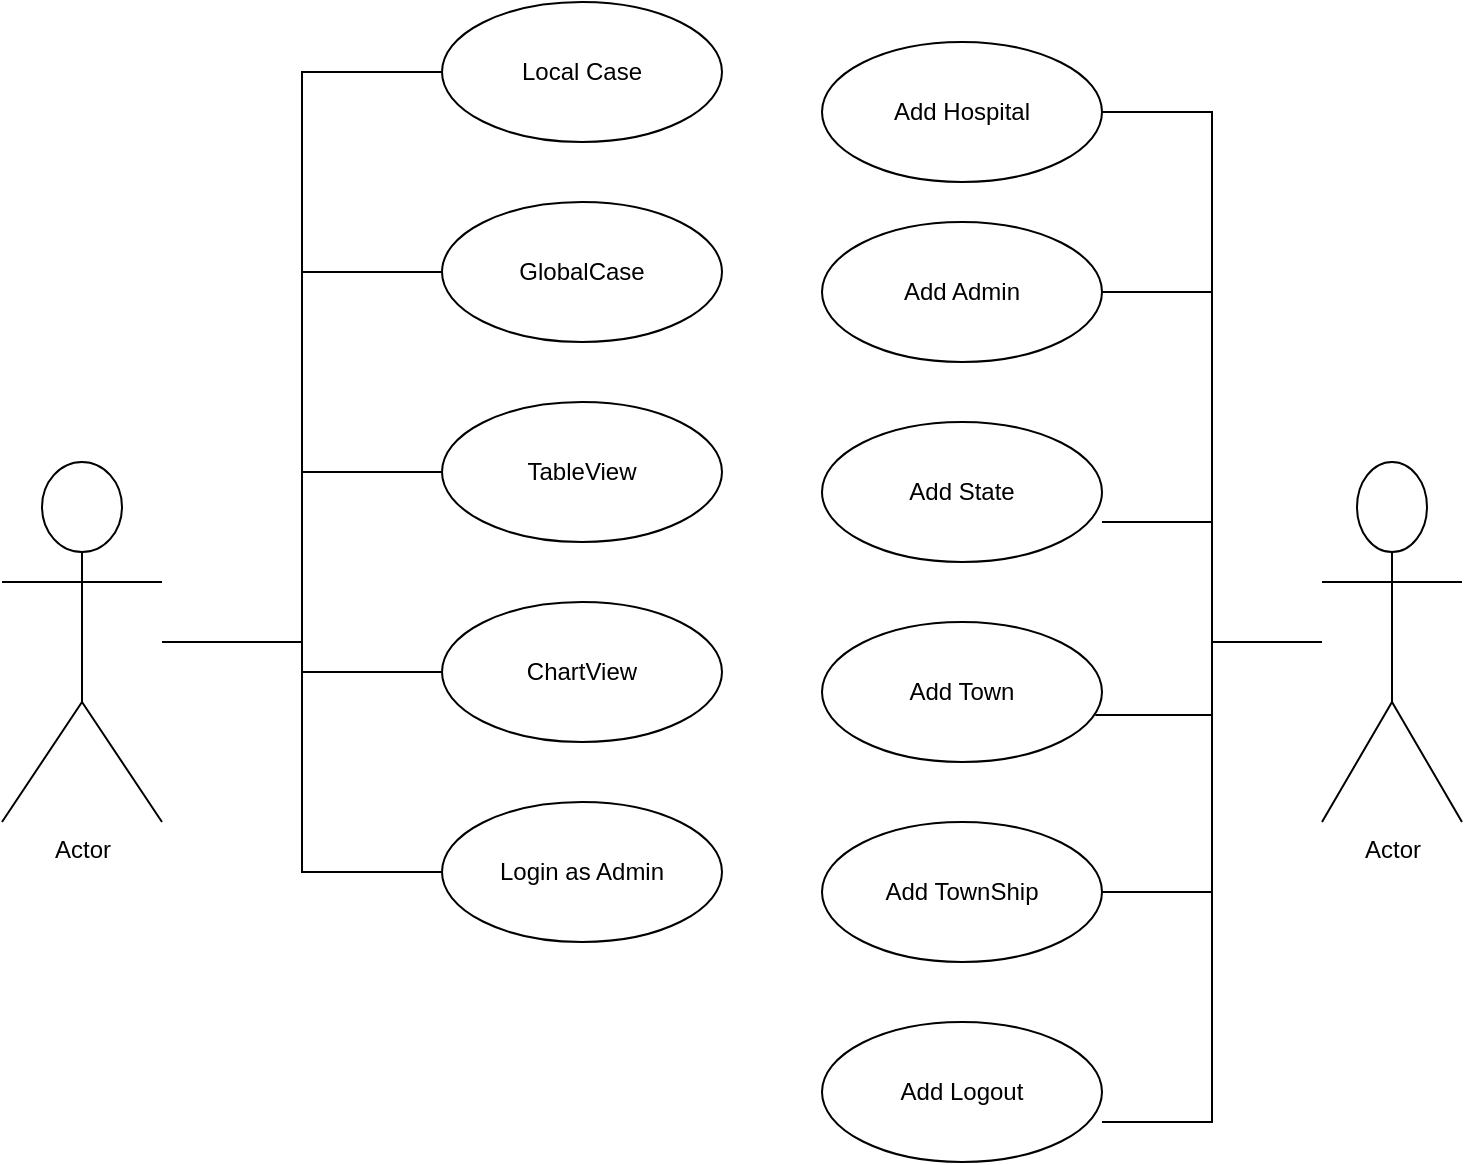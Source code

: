 <mxfile version="13.6.5" type="github">
  <diagram id="wwXl_6YrcjqA7V3bA41w" name="Page-1">
    <mxGraphModel dx="1106" dy="668" grid="1" gridSize="10" guides="1" tooltips="1" connect="1" arrows="1" fold="1" page="1" pageScale="1" pageWidth="850" pageHeight="1100" math="0" shadow="0">
      <root>
        <mxCell id="0" />
        <mxCell id="1" parent="0" />
        <mxCell id="6fThYQZeVxCAYw7YzBTK-12" style="edgeStyle=orthogonalEdgeStyle;rounded=0;orthogonalLoop=1;jettySize=auto;html=1;entryX=0;entryY=0.5;entryDx=0;entryDy=0;endArrow=none;endFill=0;" edge="1" parent="1" source="6fThYQZeVxCAYw7YzBTK-1" target="6fThYQZeVxCAYw7YzBTK-2">
          <mxGeometry relative="1" as="geometry" />
        </mxCell>
        <mxCell id="6fThYQZeVxCAYw7YzBTK-13" style="edgeStyle=orthogonalEdgeStyle;rounded=0;orthogonalLoop=1;jettySize=auto;html=1;endArrow=none;endFill=0;" edge="1" parent="1" source="6fThYQZeVxCAYw7YzBTK-1" target="6fThYQZeVxCAYw7YzBTK-5">
          <mxGeometry relative="1" as="geometry" />
        </mxCell>
        <mxCell id="6fThYQZeVxCAYw7YzBTK-14" style="edgeStyle=orthogonalEdgeStyle;rounded=0;orthogonalLoop=1;jettySize=auto;html=1;entryX=0;entryY=0.5;entryDx=0;entryDy=0;endArrow=none;endFill=0;" edge="1" parent="1" source="6fThYQZeVxCAYw7YzBTK-1" target="6fThYQZeVxCAYw7YzBTK-4">
          <mxGeometry relative="1" as="geometry" />
        </mxCell>
        <mxCell id="6fThYQZeVxCAYw7YzBTK-15" style="edgeStyle=orthogonalEdgeStyle;rounded=0;orthogonalLoop=1;jettySize=auto;html=1;entryX=0;entryY=0.5;entryDx=0;entryDy=0;endArrow=none;endFill=0;" edge="1" parent="1" source="6fThYQZeVxCAYw7YzBTK-1" target="6fThYQZeVxCAYw7YzBTK-3">
          <mxGeometry relative="1" as="geometry" />
        </mxCell>
        <mxCell id="6fThYQZeVxCAYw7YzBTK-19" style="edgeStyle=orthogonalEdgeStyle;rounded=0;orthogonalLoop=1;jettySize=auto;html=1;entryX=0;entryY=0.5;entryDx=0;entryDy=0;endArrow=none;endFill=0;" edge="1" parent="1" source="6fThYQZeVxCAYw7YzBTK-1" target="6fThYQZeVxCAYw7YzBTK-18">
          <mxGeometry relative="1" as="geometry" />
        </mxCell>
        <mxCell id="6fThYQZeVxCAYw7YzBTK-1" value="Actor" style="shape=umlActor;verticalLabelPosition=bottom;verticalAlign=top;html=1;" vertex="1" parent="1">
          <mxGeometry x="50" y="260" width="80" height="180" as="geometry" />
        </mxCell>
        <mxCell id="6fThYQZeVxCAYw7YzBTK-2" value="Local Case" style="ellipse;whiteSpace=wrap;html=1;" vertex="1" parent="1">
          <mxGeometry x="270" y="30" width="140" height="70" as="geometry" />
        </mxCell>
        <mxCell id="6fThYQZeVxCAYw7YzBTK-3" value="GlobalCase" style="ellipse;whiteSpace=wrap;html=1;" vertex="1" parent="1">
          <mxGeometry x="270" y="130" width="140" height="70" as="geometry" />
        </mxCell>
        <mxCell id="6fThYQZeVxCAYw7YzBTK-4" value="TableView" style="ellipse;whiteSpace=wrap;html=1;" vertex="1" parent="1">
          <mxGeometry x="270" y="230" width="140" height="70" as="geometry" />
        </mxCell>
        <mxCell id="6fThYQZeVxCAYw7YzBTK-5" value="ChartView" style="ellipse;whiteSpace=wrap;html=1;" vertex="1" parent="1">
          <mxGeometry x="270" y="330" width="140" height="70" as="geometry" />
        </mxCell>
        <mxCell id="6fThYQZeVxCAYw7YzBTK-16" value="Add State" style="ellipse;whiteSpace=wrap;html=1;" vertex="1" parent="1">
          <mxGeometry x="460" y="240" width="140" height="70" as="geometry" />
        </mxCell>
        <mxCell id="6fThYQZeVxCAYw7YzBTK-17" value="Add Admin" style="ellipse;whiteSpace=wrap;html=1;" vertex="1" parent="1">
          <mxGeometry x="460" y="140" width="140" height="70" as="geometry" />
        </mxCell>
        <mxCell id="6fThYQZeVxCAYw7YzBTK-18" value="Login as Admin" style="ellipse;whiteSpace=wrap;html=1;" vertex="1" parent="1">
          <mxGeometry x="270" y="430" width="140" height="70" as="geometry" />
        </mxCell>
        <mxCell id="6fThYQZeVxCAYw7YzBTK-20" value="Add Town" style="ellipse;whiteSpace=wrap;html=1;" vertex="1" parent="1">
          <mxGeometry x="460" y="340" width="140" height="70" as="geometry" />
        </mxCell>
        <mxCell id="6fThYQZeVxCAYw7YzBTK-21" value="Add TownShip" style="ellipse;whiteSpace=wrap;html=1;" vertex="1" parent="1">
          <mxGeometry x="460" y="440" width="140" height="70" as="geometry" />
        </mxCell>
        <mxCell id="6fThYQZeVxCAYw7YzBTK-22" value="Add Hospital" style="ellipse;whiteSpace=wrap;html=1;" vertex="1" parent="1">
          <mxGeometry x="460" y="50" width="140" height="70" as="geometry" />
        </mxCell>
        <mxCell id="6fThYQZeVxCAYw7YzBTK-23" value="Add Logout" style="ellipse;whiteSpace=wrap;html=1;" vertex="1" parent="1">
          <mxGeometry x="460" y="540" width="140" height="70" as="geometry" />
        </mxCell>
        <mxCell id="6fThYQZeVxCAYw7YzBTK-25" style="edgeStyle=orthogonalEdgeStyle;rounded=0;orthogonalLoop=1;jettySize=auto;html=1;entryX=1;entryY=0.5;entryDx=0;entryDy=0;endArrow=none;endFill=0;" edge="1" parent="1" source="6fThYQZeVxCAYw7YzBTK-24" target="6fThYQZeVxCAYw7YzBTK-22">
          <mxGeometry relative="1" as="geometry" />
        </mxCell>
        <mxCell id="6fThYQZeVxCAYw7YzBTK-26" style="edgeStyle=orthogonalEdgeStyle;rounded=0;orthogonalLoop=1;jettySize=auto;html=1;entryX=1;entryY=0.5;entryDx=0;entryDy=0;endArrow=none;endFill=0;" edge="1" parent="1" source="6fThYQZeVxCAYw7YzBTK-24" target="6fThYQZeVxCAYw7YzBTK-17">
          <mxGeometry relative="1" as="geometry" />
        </mxCell>
        <mxCell id="6fThYQZeVxCAYw7YzBTK-27" style="edgeStyle=orthogonalEdgeStyle;rounded=0;orthogonalLoop=1;jettySize=auto;html=1;entryX=1;entryY=0.714;entryDx=0;entryDy=0;entryPerimeter=0;endArrow=none;endFill=0;" edge="1" parent="1" source="6fThYQZeVxCAYw7YzBTK-24" target="6fThYQZeVxCAYw7YzBTK-16">
          <mxGeometry relative="1" as="geometry" />
        </mxCell>
        <mxCell id="6fThYQZeVxCAYw7YzBTK-28" style="edgeStyle=orthogonalEdgeStyle;rounded=0;orthogonalLoop=1;jettySize=auto;html=1;entryX=0.976;entryY=0.664;entryDx=0;entryDy=0;entryPerimeter=0;endArrow=none;endFill=0;" edge="1" parent="1" source="6fThYQZeVxCAYw7YzBTK-24" target="6fThYQZeVxCAYw7YzBTK-20">
          <mxGeometry relative="1" as="geometry" />
        </mxCell>
        <mxCell id="6fThYQZeVxCAYw7YzBTK-29" style="edgeStyle=orthogonalEdgeStyle;rounded=0;orthogonalLoop=1;jettySize=auto;html=1;entryX=1;entryY=0.5;entryDx=0;entryDy=0;endArrow=none;endFill=0;" edge="1" parent="1" source="6fThYQZeVxCAYw7YzBTK-24" target="6fThYQZeVxCAYw7YzBTK-21">
          <mxGeometry relative="1" as="geometry" />
        </mxCell>
        <mxCell id="6fThYQZeVxCAYw7YzBTK-30" style="edgeStyle=orthogonalEdgeStyle;rounded=0;orthogonalLoop=1;jettySize=auto;html=1;entryX=1;entryY=0.714;entryDx=0;entryDy=0;entryPerimeter=0;endArrow=none;endFill=0;" edge="1" parent="1" source="6fThYQZeVxCAYw7YzBTK-24" target="6fThYQZeVxCAYw7YzBTK-23">
          <mxGeometry relative="1" as="geometry" />
        </mxCell>
        <mxCell id="6fThYQZeVxCAYw7YzBTK-24" value="Actor" style="shape=umlActor;verticalLabelPosition=bottom;verticalAlign=top;html=1;" vertex="1" parent="1">
          <mxGeometry x="710" y="260" width="70" height="180" as="geometry" />
        </mxCell>
      </root>
    </mxGraphModel>
  </diagram>
</mxfile>
